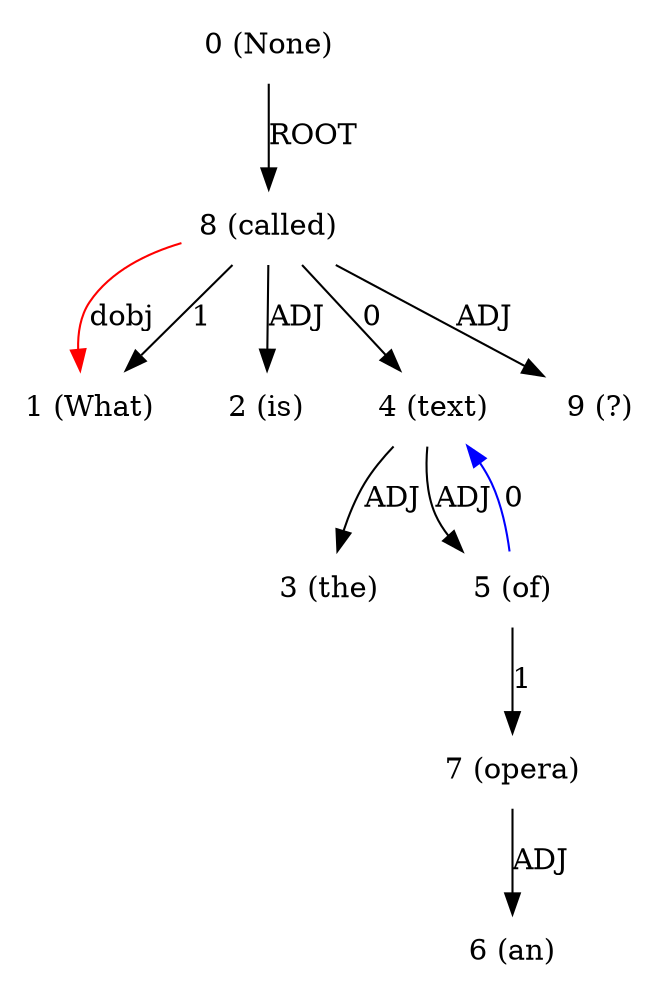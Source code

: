 digraph G{
edge [dir=forward]
node [shape=plaintext]

0 [label="0 (None)"]
0 -> 8 [label="ROOT"]
1 [label="1 (What)"]
8 -> 1 [label="dobj", color="red"]
2 [label="2 (is)"]
3 [label="3 (the)"]
4 [label="4 (text)"]
4 -> 3 [label="ADJ"]
4 -> 5 [label="ADJ"]
5 [label="5 (of)"]
5 -> 7 [label="1"]
5 -> 4 [label="0", color="blue"]
6 [label="6 (an)"]
7 [label="7 (opera)"]
7 -> 6 [label="ADJ"]
8 [label="8 (called)"]
8 -> 1 [label="1"]
8 -> 4 [label="0"]
8 -> 2 [label="ADJ"]
8 -> 9 [label="ADJ"]
9 [label="9 (?)"]
}
